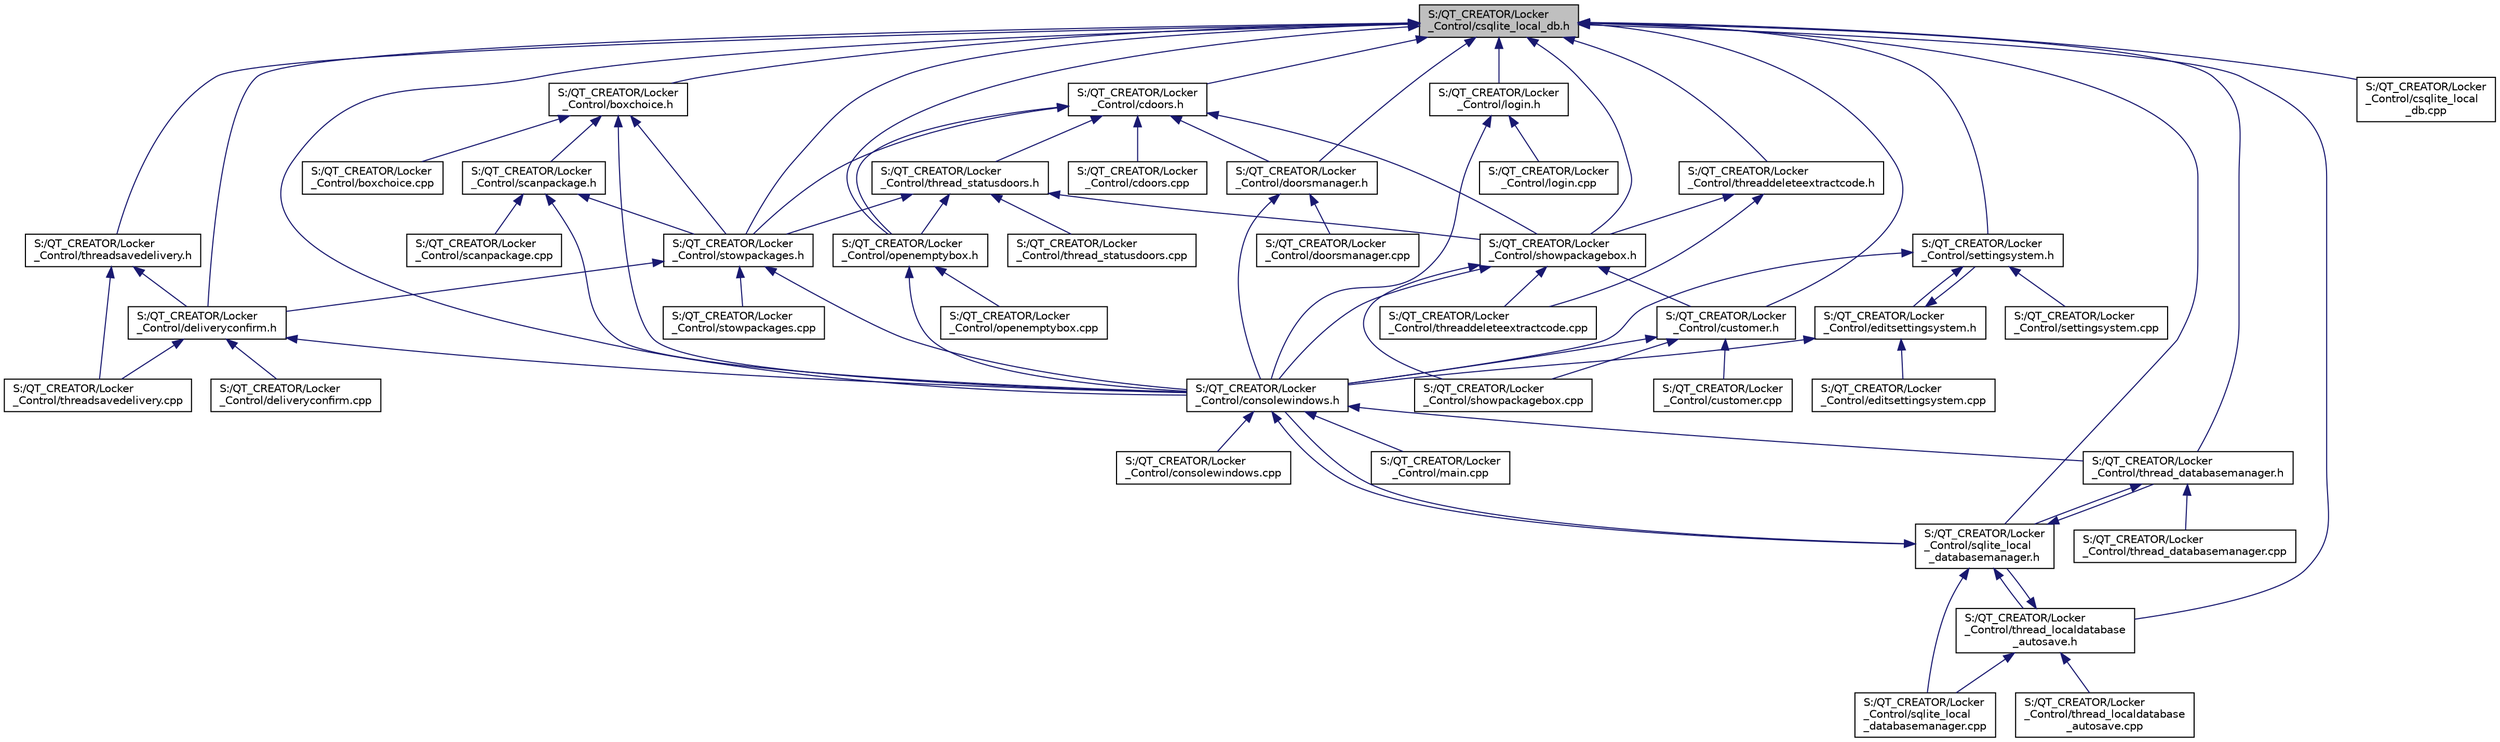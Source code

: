 digraph "S:/QT_CREATOR/Locker_Control/csqlite_local_db.h"
{
  edge [fontname="Helvetica",fontsize="10",labelfontname="Helvetica",labelfontsize="10"];
  node [fontname="Helvetica",fontsize="10",shape=record];
  Node1 [label="S:/QT_CREATOR/Locker\l_Control/csqlite_local_db.h",height=0.2,width=0.4,color="black", fillcolor="grey75", style="filled", fontcolor="black"];
  Node1 -> Node2 [dir="back",color="midnightblue",fontsize="10",style="solid"];
  Node2 [label="S:/QT_CREATOR/Locker\l_Control/boxchoice.h",height=0.2,width=0.4,color="black", fillcolor="white", style="filled",URL="$boxchoice_8h.html"];
  Node2 -> Node3 [dir="back",color="midnightblue",fontsize="10",style="solid"];
  Node3 [label="S:/QT_CREATOR/Locker\l_Control/boxchoice.cpp",height=0.2,width=0.4,color="black", fillcolor="white", style="filled",URL="$boxchoice_8cpp.html"];
  Node2 -> Node4 [dir="back",color="midnightblue",fontsize="10",style="solid"];
  Node4 [label="S:/QT_CREATOR/Locker\l_Control/scanpackage.h",height=0.2,width=0.4,color="black", fillcolor="white", style="filled",URL="$scanpackage_8h.html"];
  Node4 -> Node5 [dir="back",color="midnightblue",fontsize="10",style="solid"];
  Node5 [label="S:/QT_CREATOR/Locker\l_Control/stowpackages.h",height=0.2,width=0.4,color="black", fillcolor="white", style="filled",URL="$stowpackages_8h.html"];
  Node5 -> Node6 [dir="back",color="midnightblue",fontsize="10",style="solid"];
  Node6 [label="S:/QT_CREATOR/Locker\l_Control/deliveryconfirm.h",height=0.2,width=0.4,color="black", fillcolor="white", style="filled",URL="$deliveryconfirm_8h.html"];
  Node6 -> Node7 [dir="back",color="midnightblue",fontsize="10",style="solid"];
  Node7 [label="S:/QT_CREATOR/Locker\l_Control/consolewindows.h",height=0.2,width=0.4,color="black", fillcolor="white", style="filled",URL="$consolewindows_8h.html"];
  Node7 -> Node8 [dir="back",color="midnightblue",fontsize="10",style="solid"];
  Node8 [label="S:/QT_CREATOR/Locker\l_Control/consolewindows.cpp",height=0.2,width=0.4,color="black", fillcolor="white", style="filled",URL="$consolewindows_8cpp.html"];
  Node7 -> Node9 [dir="back",color="midnightblue",fontsize="10",style="solid"];
  Node9 [label="S:/QT_CREATOR/Locker\l_Control/thread_databasemanager.h",height=0.2,width=0.4,color="black", fillcolor="white", style="filled",URL="$thread__databasemanager_8h.html"];
  Node9 -> Node10 [dir="back",color="midnightblue",fontsize="10",style="solid"];
  Node10 [label="S:/QT_CREATOR/Locker\l_Control/sqlite_local\l_databasemanager.h",height=0.2,width=0.4,color="black", fillcolor="white", style="filled",URL="$sqlite__local__databasemanager_8h.html"];
  Node10 -> Node7 [dir="back",color="midnightblue",fontsize="10",style="solid"];
  Node10 -> Node9 [dir="back",color="midnightblue",fontsize="10",style="solid"];
  Node10 -> Node11 [dir="back",color="midnightblue",fontsize="10",style="solid"];
  Node11 [label="S:/QT_CREATOR/Locker\l_Control/thread_localdatabase\l_autosave.h",height=0.2,width=0.4,color="black", fillcolor="white", style="filled",URL="$thread__localdatabase__autosave_8h.html"];
  Node11 -> Node10 [dir="back",color="midnightblue",fontsize="10",style="solid"];
  Node11 -> Node12 [dir="back",color="midnightblue",fontsize="10",style="solid"];
  Node12 [label="S:/QT_CREATOR/Locker\l_Control/sqlite_local\l_databasemanager.cpp",height=0.2,width=0.4,color="black", fillcolor="white", style="filled",URL="$sqlite__local__databasemanager_8cpp.html"];
  Node11 -> Node13 [dir="back",color="midnightblue",fontsize="10",style="solid"];
  Node13 [label="S:/QT_CREATOR/Locker\l_Control/thread_localdatabase\l_autosave.cpp",height=0.2,width=0.4,color="black", fillcolor="white", style="filled",URL="$thread__localdatabase__autosave_8cpp.html"];
  Node10 -> Node12 [dir="back",color="midnightblue",fontsize="10",style="solid"];
  Node9 -> Node14 [dir="back",color="midnightblue",fontsize="10",style="solid"];
  Node14 [label="S:/QT_CREATOR/Locker\l_Control/thread_databasemanager.cpp",height=0.2,width=0.4,color="black", fillcolor="white", style="filled",URL="$thread__databasemanager_8cpp.html"];
  Node7 -> Node10 [dir="back",color="midnightblue",fontsize="10",style="solid"];
  Node7 -> Node15 [dir="back",color="midnightblue",fontsize="10",style="solid"];
  Node15 [label="S:/QT_CREATOR/Locker\l_Control/main.cpp",height=0.2,width=0.4,color="black", fillcolor="white", style="filled",URL="$main_8cpp.html"];
  Node6 -> Node16 [dir="back",color="midnightblue",fontsize="10",style="solid"];
  Node16 [label="S:/QT_CREATOR/Locker\l_Control/deliveryconfirm.cpp",height=0.2,width=0.4,color="black", fillcolor="white", style="filled",URL="$deliveryconfirm_8cpp.html"];
  Node6 -> Node17 [dir="back",color="midnightblue",fontsize="10",style="solid"];
  Node17 [label="S:/QT_CREATOR/Locker\l_Control/threadsavedelivery.cpp",height=0.2,width=0.4,color="black", fillcolor="white", style="filled",URL="$threadsavedelivery_8cpp.html"];
  Node5 -> Node7 [dir="back",color="midnightblue",fontsize="10",style="solid"];
  Node5 -> Node18 [dir="back",color="midnightblue",fontsize="10",style="solid"];
  Node18 [label="S:/QT_CREATOR/Locker\l_Control/stowpackages.cpp",height=0.2,width=0.4,color="black", fillcolor="white", style="filled",URL="$stowpackages_8cpp.html"];
  Node4 -> Node7 [dir="back",color="midnightblue",fontsize="10",style="solid"];
  Node4 -> Node19 [dir="back",color="midnightblue",fontsize="10",style="solid"];
  Node19 [label="S:/QT_CREATOR/Locker\l_Control/scanpackage.cpp",height=0.2,width=0.4,color="black", fillcolor="white", style="filled",URL="$scanpackage_8cpp.html"];
  Node2 -> Node5 [dir="back",color="midnightblue",fontsize="10",style="solid"];
  Node2 -> Node7 [dir="back",color="midnightblue",fontsize="10",style="solid"];
  Node1 -> Node20 [dir="back",color="midnightblue",fontsize="10",style="solid"];
  Node20 [label="S:/QT_CREATOR/Locker\l_Control/cdoors.h",height=0.2,width=0.4,color="black", fillcolor="white", style="filled",URL="$cdoors_8h.html"];
  Node20 -> Node21 [dir="back",color="midnightblue",fontsize="10",style="solid"];
  Node21 [label="S:/QT_CREATOR/Locker\l_Control/cdoors.cpp",height=0.2,width=0.4,color="black", fillcolor="white", style="filled",URL="$cdoors_8cpp.html"];
  Node20 -> Node22 [dir="back",color="midnightblue",fontsize="10",style="solid"];
  Node22 [label="S:/QT_CREATOR/Locker\l_Control/thread_statusdoors.h",height=0.2,width=0.4,color="black", fillcolor="white", style="filled",URL="$thread__statusdoors_8h.html"];
  Node22 -> Node23 [dir="back",color="midnightblue",fontsize="10",style="solid"];
  Node23 [label="S:/QT_CREATOR/Locker\l_Control/showpackagebox.h",height=0.2,width=0.4,color="black", fillcolor="white", style="filled",URL="$showpackagebox_8h.html"];
  Node23 -> Node24 [dir="back",color="midnightblue",fontsize="10",style="solid"];
  Node24 [label="S:/QT_CREATOR/Locker\l_Control/customer.h",height=0.2,width=0.4,color="black", fillcolor="white", style="filled",URL="$customer_8h.html"];
  Node24 -> Node7 [dir="back",color="midnightblue",fontsize="10",style="solid"];
  Node24 -> Node25 [dir="back",color="midnightblue",fontsize="10",style="solid"];
  Node25 [label="S:/QT_CREATOR/Locker\l_Control/customer.cpp",height=0.2,width=0.4,color="black", fillcolor="white", style="filled",URL="$customer_8cpp.html"];
  Node24 -> Node26 [dir="back",color="midnightblue",fontsize="10",style="solid"];
  Node26 [label="S:/QT_CREATOR/Locker\l_Control/showpackagebox.cpp",height=0.2,width=0.4,color="black", fillcolor="white", style="filled",URL="$showpackagebox_8cpp.html"];
  Node23 -> Node7 [dir="back",color="midnightblue",fontsize="10",style="solid"];
  Node23 -> Node26 [dir="back",color="midnightblue",fontsize="10",style="solid"];
  Node23 -> Node27 [dir="back",color="midnightblue",fontsize="10",style="solid"];
  Node27 [label="S:/QT_CREATOR/Locker\l_Control/threaddeleteextractcode.cpp",height=0.2,width=0.4,color="black", fillcolor="white", style="filled",URL="$threaddeleteextractcode_8cpp.html"];
  Node22 -> Node5 [dir="back",color="midnightblue",fontsize="10",style="solid"];
  Node22 -> Node28 [dir="back",color="midnightblue",fontsize="10",style="solid"];
  Node28 [label="S:/QT_CREATOR/Locker\l_Control/openemptybox.h",height=0.2,width=0.4,color="black", fillcolor="white", style="filled",URL="$openemptybox_8h.html"];
  Node28 -> Node7 [dir="back",color="midnightblue",fontsize="10",style="solid"];
  Node28 -> Node29 [dir="back",color="midnightblue",fontsize="10",style="solid"];
  Node29 [label="S:/QT_CREATOR/Locker\l_Control/openemptybox.cpp",height=0.2,width=0.4,color="black", fillcolor="white", style="filled",URL="$openemptybox_8cpp.html"];
  Node22 -> Node30 [dir="back",color="midnightblue",fontsize="10",style="solid"];
  Node30 [label="S:/QT_CREATOR/Locker\l_Control/thread_statusdoors.cpp",height=0.2,width=0.4,color="black", fillcolor="white", style="filled",URL="$thread__statusdoors_8cpp.html"];
  Node20 -> Node23 [dir="back",color="midnightblue",fontsize="10",style="solid"];
  Node20 -> Node5 [dir="back",color="midnightblue",fontsize="10",style="solid"];
  Node20 -> Node28 [dir="back",color="midnightblue",fontsize="10",style="solid"];
  Node20 -> Node31 [dir="back",color="midnightblue",fontsize="10",style="solid"];
  Node31 [label="S:/QT_CREATOR/Locker\l_Control/doorsmanager.h",height=0.2,width=0.4,color="black", fillcolor="white", style="filled",URL="$doorsmanager_8h.html"];
  Node31 -> Node7 [dir="back",color="midnightblue",fontsize="10",style="solid"];
  Node31 -> Node32 [dir="back",color="midnightblue",fontsize="10",style="solid"];
  Node32 [label="S:/QT_CREATOR/Locker\l_Control/doorsmanager.cpp",height=0.2,width=0.4,color="black", fillcolor="white", style="filled",URL="$doorsmanager_8cpp.html"];
  Node1 -> Node24 [dir="back",color="midnightblue",fontsize="10",style="solid"];
  Node1 -> Node23 [dir="back",color="midnightblue",fontsize="10",style="solid"];
  Node1 -> Node33 [dir="back",color="midnightblue",fontsize="10",style="solid"];
  Node33 [label="S:/QT_CREATOR/Locker\l_Control/threaddeleteextractcode.h",height=0.2,width=0.4,color="black", fillcolor="white", style="filled",URL="$threaddeleteextractcode_8h.html"];
  Node33 -> Node23 [dir="back",color="midnightblue",fontsize="10",style="solid"];
  Node33 -> Node27 [dir="back",color="midnightblue",fontsize="10",style="solid"];
  Node1 -> Node34 [dir="back",color="midnightblue",fontsize="10",style="solid"];
  Node34 [label="S:/QT_CREATOR/Locker\l_Control/login.h",height=0.2,width=0.4,color="black", fillcolor="white", style="filled",URL="$login_8h.html"];
  Node34 -> Node7 [dir="back",color="midnightblue",fontsize="10",style="solid"];
  Node34 -> Node35 [dir="back",color="midnightblue",fontsize="10",style="solid"];
  Node35 [label="S:/QT_CREATOR/Locker\l_Control/login.cpp",height=0.2,width=0.4,color="black", fillcolor="white", style="filled",URL="$login_8cpp.html"];
  Node1 -> Node6 [dir="back",color="midnightblue",fontsize="10",style="solid"];
  Node1 -> Node5 [dir="back",color="midnightblue",fontsize="10",style="solid"];
  Node1 -> Node36 [dir="back",color="midnightblue",fontsize="10",style="solid"];
  Node36 [label="S:/QT_CREATOR/Locker\l_Control/threadsavedelivery.h",height=0.2,width=0.4,color="black", fillcolor="white", style="filled",URL="$threadsavedelivery_8h.html"];
  Node36 -> Node6 [dir="back",color="midnightblue",fontsize="10",style="solid"];
  Node36 -> Node17 [dir="back",color="midnightblue",fontsize="10",style="solid"];
  Node1 -> Node28 [dir="back",color="midnightblue",fontsize="10",style="solid"];
  Node1 -> Node37 [dir="back",color="midnightblue",fontsize="10",style="solid"];
  Node37 [label="S:/QT_CREATOR/Locker\l_Control/settingsystem.h",height=0.2,width=0.4,color="black", fillcolor="white", style="filled",URL="$settingsystem_8h.html"];
  Node37 -> Node7 [dir="back",color="midnightblue",fontsize="10",style="solid"];
  Node37 -> Node38 [dir="back",color="midnightblue",fontsize="10",style="solid"];
  Node38 [label="S:/QT_CREATOR/Locker\l_Control/editsettingsystem.h",height=0.2,width=0.4,color="black", fillcolor="white", style="filled",URL="$editsettingsystem_8h.html"];
  Node38 -> Node37 [dir="back",color="midnightblue",fontsize="10",style="solid"];
  Node38 -> Node7 [dir="back",color="midnightblue",fontsize="10",style="solid"];
  Node38 -> Node39 [dir="back",color="midnightblue",fontsize="10",style="solid"];
  Node39 [label="S:/QT_CREATOR/Locker\l_Control/editsettingsystem.cpp",height=0.2,width=0.4,color="black", fillcolor="white", style="filled",URL="$editsettingsystem_8cpp.html"];
  Node37 -> Node40 [dir="back",color="midnightblue",fontsize="10",style="solid"];
  Node40 [label="S:/QT_CREATOR/Locker\l_Control/settingsystem.cpp",height=0.2,width=0.4,color="black", fillcolor="white", style="filled",URL="$settingsystem_8cpp.html"];
  Node1 -> Node7 [dir="back",color="midnightblue",fontsize="10",style="solid"];
  Node1 -> Node10 [dir="back",color="midnightblue",fontsize="10",style="solid"];
  Node1 -> Node9 [dir="back",color="midnightblue",fontsize="10",style="solid"];
  Node1 -> Node11 [dir="back",color="midnightblue",fontsize="10",style="solid"];
  Node1 -> Node31 [dir="back",color="midnightblue",fontsize="10",style="solid"];
  Node1 -> Node41 [dir="back",color="midnightblue",fontsize="10",style="solid"];
  Node41 [label="S:/QT_CREATOR/Locker\l_Control/csqlite_local\l_db.cpp",height=0.2,width=0.4,color="black", fillcolor="white", style="filled",URL="$csqlite__local__db_8cpp.html"];
}
